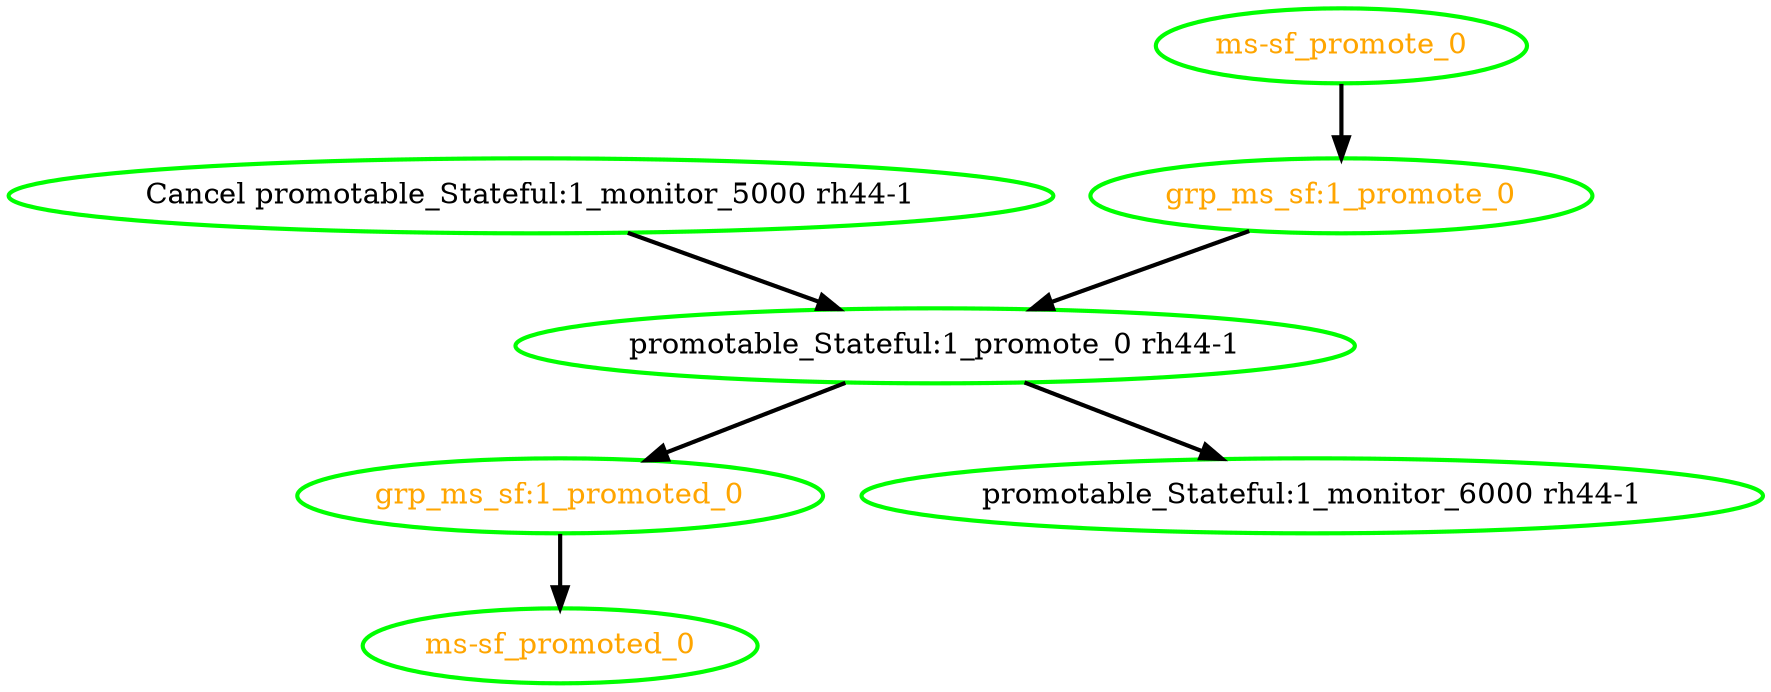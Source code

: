  digraph "g" {
"Cancel promotable_Stateful:1_monitor_5000 rh44-1" -> "promotable_Stateful:1_promote_0 rh44-1" [ style = bold]
"Cancel promotable_Stateful:1_monitor_5000 rh44-1" [ style=bold color="green" fontcolor="black"]
"grp_ms_sf:1_promote_0" -> "promotable_Stateful:1_promote_0 rh44-1" [ style = bold]
"grp_ms_sf:1_promote_0" [ style=bold color="green" fontcolor="orange"]
"grp_ms_sf:1_promoted_0" -> "ms-sf_promoted_0" [ style = bold]
"grp_ms_sf:1_promoted_0" [ style=bold color="green" fontcolor="orange"]
"ms-sf_promote_0" -> "grp_ms_sf:1_promote_0" [ style = bold]
"ms-sf_promote_0" [ style=bold color="green" fontcolor="orange"]
"ms-sf_promoted_0" [ style=bold color="green" fontcolor="orange"]
"promotable_Stateful:1_monitor_6000 rh44-1" [ style=bold color="green" fontcolor="black"]
"promotable_Stateful:1_promote_0 rh44-1" -> "grp_ms_sf:1_promoted_0" [ style = bold]
"promotable_Stateful:1_promote_0 rh44-1" -> "promotable_Stateful:1_monitor_6000 rh44-1" [ style = bold]
"promotable_Stateful:1_promote_0 rh44-1" [ style=bold color="green" fontcolor="black"]
}
